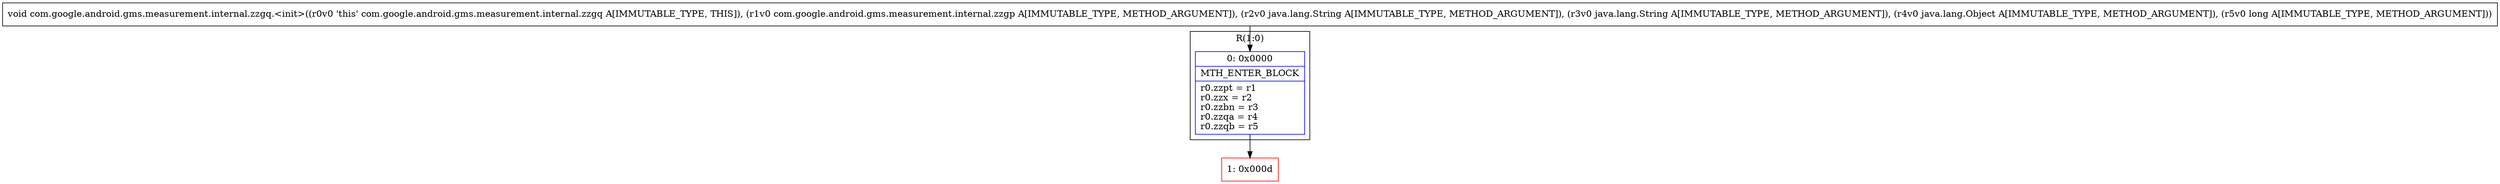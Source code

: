 digraph "CFG forcom.google.android.gms.measurement.internal.zzgq.\<init\>(Lcom\/google\/android\/gms\/measurement\/internal\/zzgp;Ljava\/lang\/String;Ljava\/lang\/String;Ljava\/lang\/Object;J)V" {
subgraph cluster_Region_156576501 {
label = "R(1:0)";
node [shape=record,color=blue];
Node_0 [shape=record,label="{0\:\ 0x0000|MTH_ENTER_BLOCK\l|r0.zzpt = r1\lr0.zzx = r2\lr0.zzbn = r3\lr0.zzqa = r4\lr0.zzqb = r5\l}"];
}
Node_1 [shape=record,color=red,label="{1\:\ 0x000d}"];
MethodNode[shape=record,label="{void com.google.android.gms.measurement.internal.zzgq.\<init\>((r0v0 'this' com.google.android.gms.measurement.internal.zzgq A[IMMUTABLE_TYPE, THIS]), (r1v0 com.google.android.gms.measurement.internal.zzgp A[IMMUTABLE_TYPE, METHOD_ARGUMENT]), (r2v0 java.lang.String A[IMMUTABLE_TYPE, METHOD_ARGUMENT]), (r3v0 java.lang.String A[IMMUTABLE_TYPE, METHOD_ARGUMENT]), (r4v0 java.lang.Object A[IMMUTABLE_TYPE, METHOD_ARGUMENT]), (r5v0 long A[IMMUTABLE_TYPE, METHOD_ARGUMENT])) }"];
MethodNode -> Node_0;
Node_0 -> Node_1;
}

